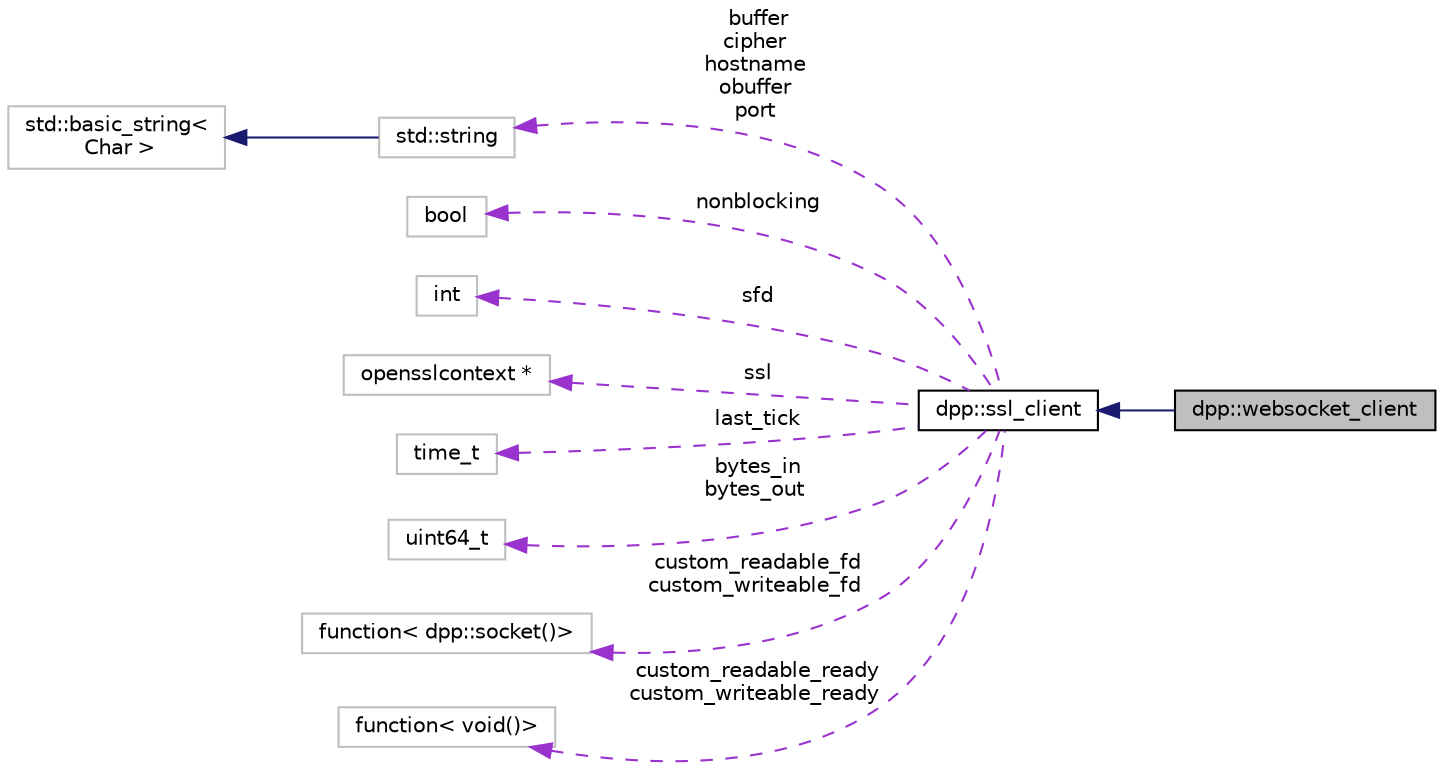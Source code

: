 digraph "dpp::websocket_client"
{
 // INTERACTIVE_SVG=YES
 // LATEX_PDF_SIZE
  bgcolor="transparent";
  edge [fontname="Helvetica",fontsize="10",labelfontname="Helvetica",labelfontsize="10"];
  node [fontname="Helvetica",fontsize="10",shape=record];
  rankdir="LR";
  Node1 [label="dpp::websocket_client",height=0.2,width=0.4,color="black", fillcolor="grey75", style="filled", fontcolor="black",tooltip="Implements a websocket client based on the SSL client."];
  Node2 -> Node1 [dir="back",color="midnightblue",fontsize="10",style="solid",fontname="Helvetica"];
  Node2 [label="dpp::ssl_client",height=0.2,width=0.4,color="black",URL="$classdpp_1_1ssl__client.html",tooltip="Implements a simple non-blocking SSL stream client."];
  Node3 -> Node2 [dir="back",color="darkorchid3",fontsize="10",style="dashed",label=" buffer\ncipher\nhostname\nobuffer\nport" ,fontname="Helvetica"];
  Node3 [label="std::string",height=0.2,width=0.4,color="grey75",tooltip=" "];
  Node4 -> Node3 [dir="back",color="midnightblue",fontsize="10",style="solid",fontname="Helvetica"];
  Node4 [label="std::basic_string\<\l Char \>",height=0.2,width=0.4,color="grey75",tooltip=" "];
  Node5 -> Node2 [dir="back",color="darkorchid3",fontsize="10",style="dashed",label=" nonblocking" ,fontname="Helvetica"];
  Node5 [label="bool",height=0.2,width=0.4,color="grey75",tooltip=" "];
  Node6 -> Node2 [dir="back",color="darkorchid3",fontsize="10",style="dashed",label=" sfd" ,fontname="Helvetica"];
  Node6 [label="int",height=0.2,width=0.4,color="grey75",tooltip=" "];
  Node7 -> Node2 [dir="back",color="darkorchid3",fontsize="10",style="dashed",label=" ssl" ,fontname="Helvetica"];
  Node7 [label="opensslcontext *",height=0.2,width=0.4,color="grey75",tooltip=" "];
  Node8 -> Node2 [dir="back",color="darkorchid3",fontsize="10",style="dashed",label=" last_tick" ,fontname="Helvetica"];
  Node8 [label="time_t",height=0.2,width=0.4,color="grey75",tooltip=" "];
  Node9 -> Node2 [dir="back",color="darkorchid3",fontsize="10",style="dashed",label=" bytes_in\nbytes_out" ,fontname="Helvetica"];
  Node9 [label="uint64_t",height=0.2,width=0.4,color="grey75",tooltip=" "];
  Node10 -> Node2 [dir="back",color="darkorchid3",fontsize="10",style="dashed",label=" custom_readable_fd\ncustom_writeable_fd" ,fontname="Helvetica"];
  Node10 [label="function\< dpp::socket()\>",height=0.2,width=0.4,color="grey75",tooltip=" "];
  Node11 -> Node2 [dir="back",color="darkorchid3",fontsize="10",style="dashed",label=" custom_readable_ready\ncustom_writeable_ready" ,fontname="Helvetica"];
  Node11 [label="function\< void()\>",height=0.2,width=0.4,color="grey75",tooltip=" "];
}
